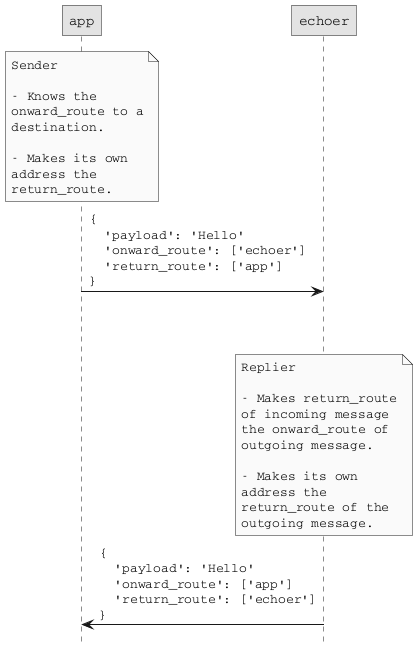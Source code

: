 @startuml
skinparam monochrome true
skinparam defaultFontName Courier
skinparam roundcorner 0
skinparam wrapWidth 175

hide footbox

note over app
Sender

- Knows the onward_route to a destination.

- Makes its own address the return_route.
end note
app ->  echoer: {\n  'payload': 'Hello'\n  'onward_route': ['echoer']\n  'return_route': ['app']\n}

|||
|||

note over echoer
Replier

- Makes return_route of incoming message the onward_route of outgoing message.

- Makes its own address the return_route of the outgoing message.
end note
echoer -> app: {\n  'payload': 'Hello'\n  'onward_route': ['app']\n  'return_route': ['echoer']\n}

@enduml